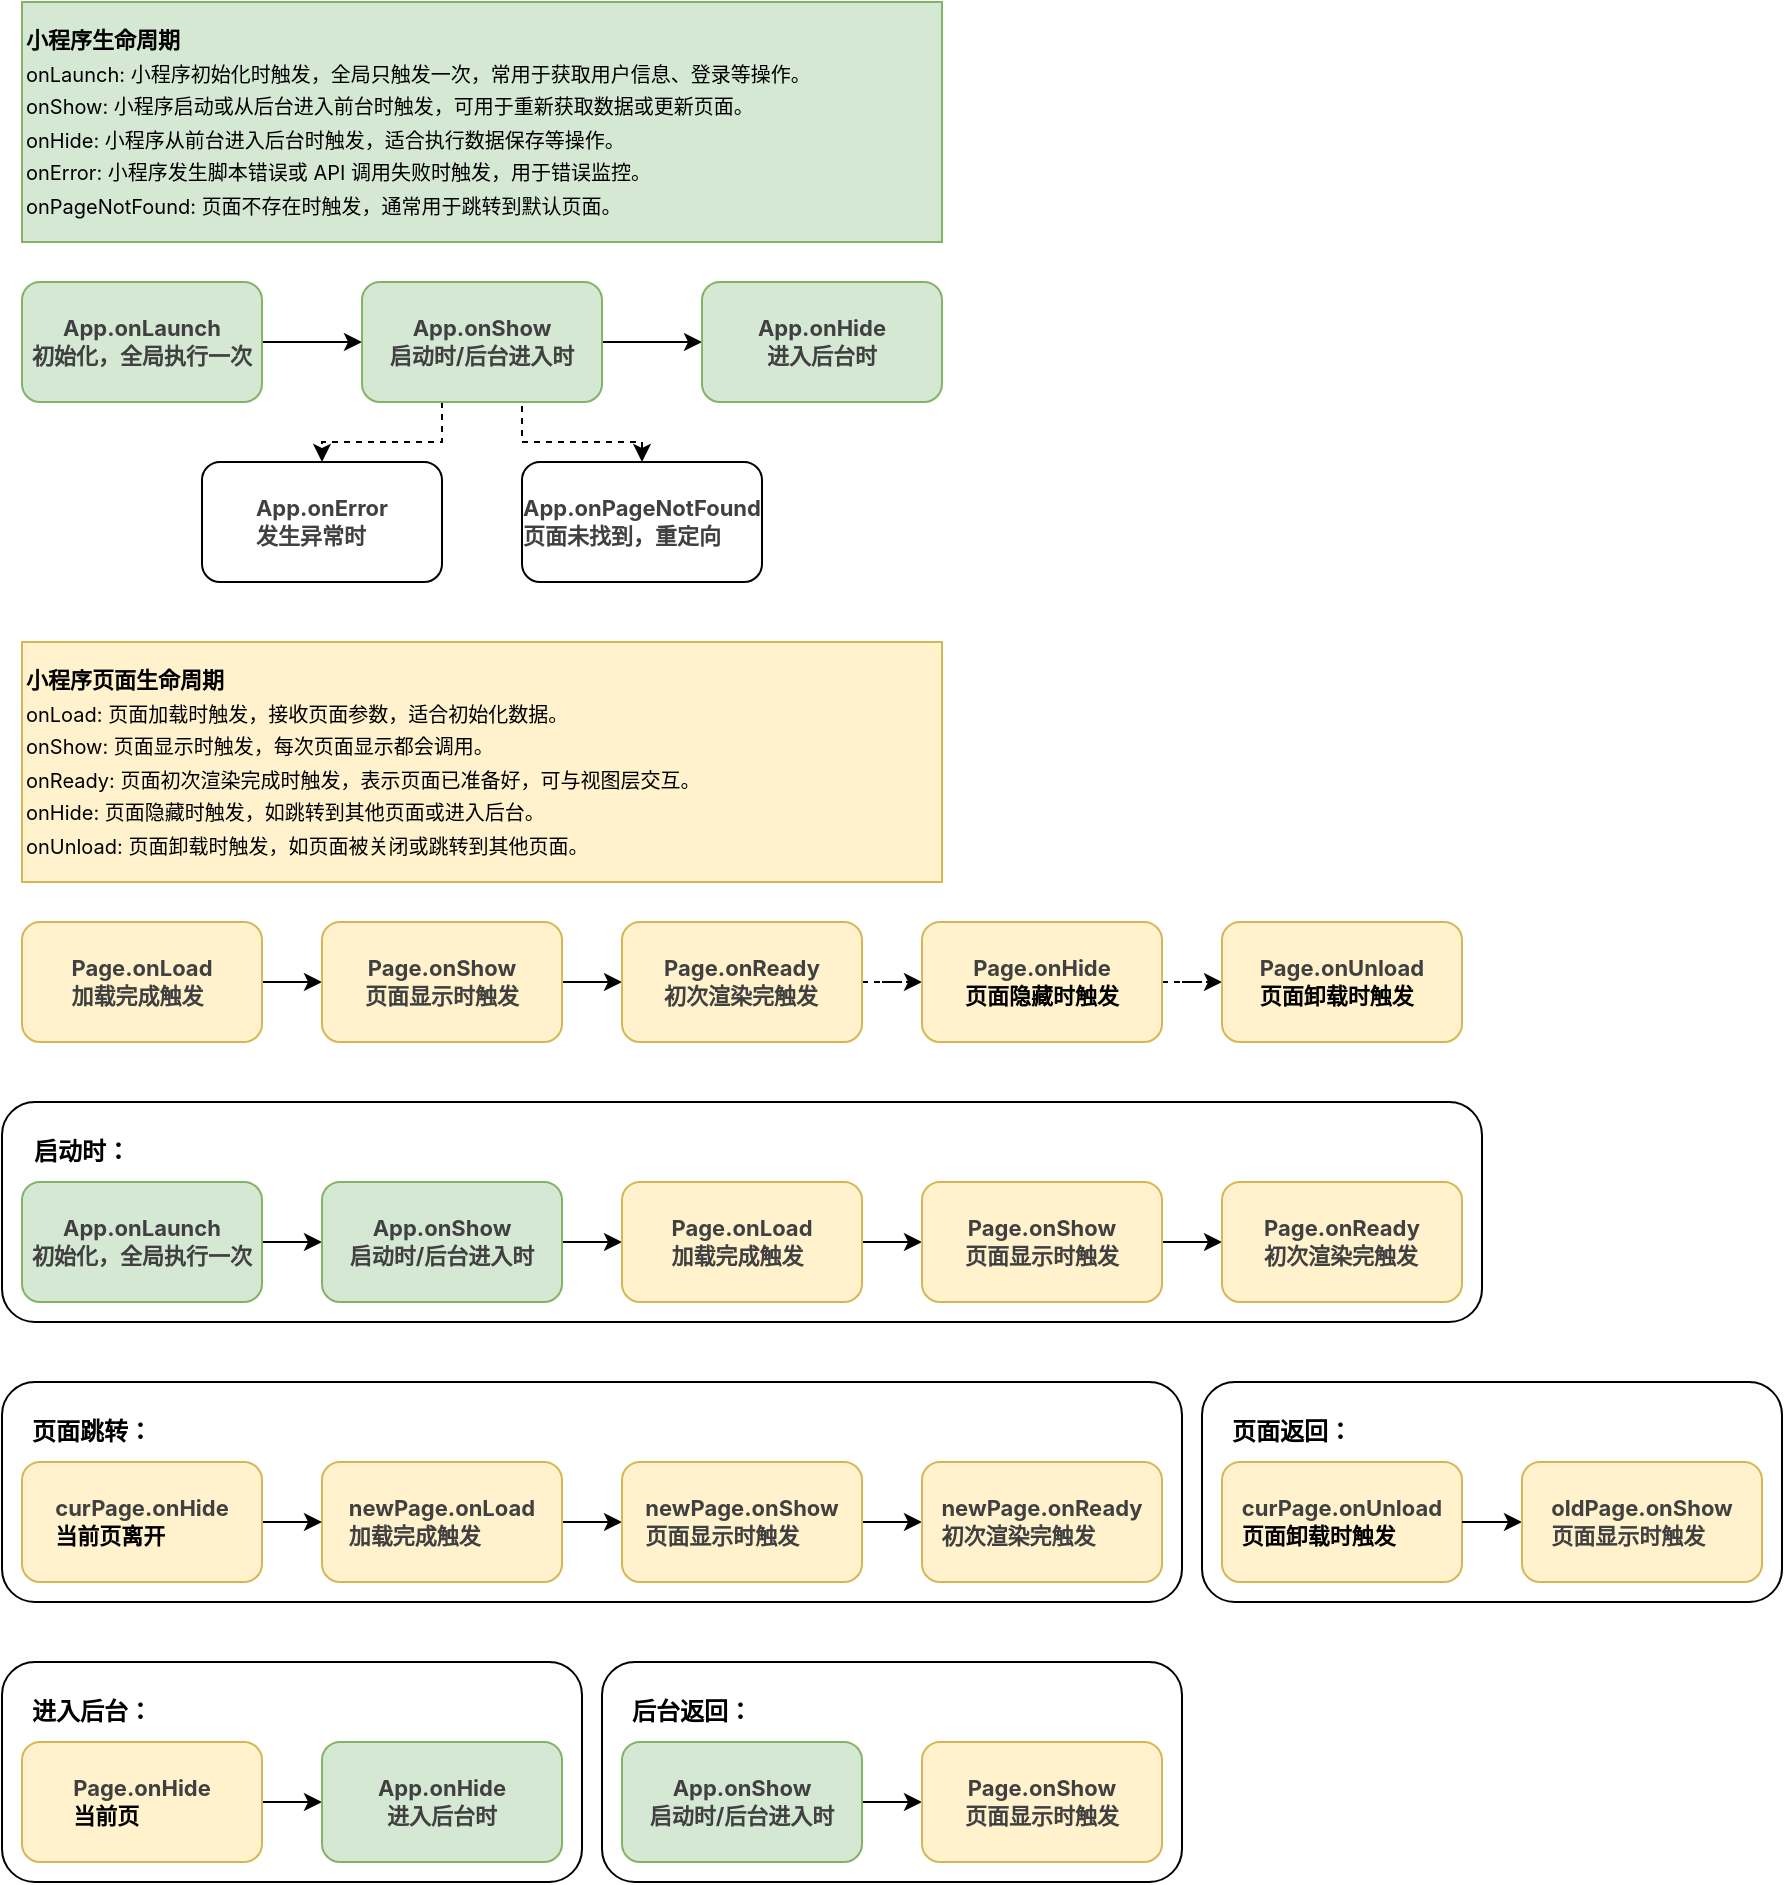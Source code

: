 <mxfile version="26.0.6">
  <diagram name="第 1 页" id="NmsbRxcRpaXrUM939nCn">
    <mxGraphModel dx="1195" dy="650" grid="1" gridSize="10" guides="1" tooltips="1" connect="1" arrows="1" fold="1" page="1" pageScale="1" pageWidth="827" pageHeight="1169" math="0" shadow="0">
      <root>
        <mxCell id="0" />
        <mxCell id="1" parent="0" />
        <mxCell id="_t62vweFFc6r9jnO2GWr-74" value="" style="rounded=1;whiteSpace=wrap;html=1;" vertex="1" parent="1">
          <mxGeometry x="680" y="700" width="290" height="110" as="geometry" />
        </mxCell>
        <mxCell id="_t62vweFFc6r9jnO2GWr-50" value="" style="group" vertex="1" connectable="0" parent="1">
          <mxGeometry x="80" y="560" width="740" height="110" as="geometry" />
        </mxCell>
        <mxCell id="_t62vweFFc6r9jnO2GWr-38" value="" style="rounded=1;whiteSpace=wrap;html=1;" vertex="1" parent="_t62vweFFc6r9jnO2GWr-50">
          <mxGeometry width="740" height="110" as="geometry" />
        </mxCell>
        <mxCell id="_t62vweFFc6r9jnO2GWr-31" value="" style="edgeStyle=orthogonalEdgeStyle;rounded=0;orthogonalLoop=1;jettySize=auto;html=1;" edge="1" parent="_t62vweFFc6r9jnO2GWr-50" source="_t62vweFFc6r9jnO2GWr-29" target="_t62vweFFc6r9jnO2GWr-30">
          <mxGeometry relative="1" as="geometry" />
        </mxCell>
        <mxCell id="_t62vweFFc6r9jnO2GWr-29" value="&lt;strong style=&quot;color: rgb(64, 64, 64); font-family: Inter, system-ui, -apple-system, BlinkMacSystemFont, &amp;quot;Segoe UI&amp;quot;, Roboto, &amp;quot;Noto Sans&amp;quot;, Ubuntu, Cantarell, &amp;quot;Helvetica Neue&amp;quot;, Oxygen, &amp;quot;Open Sans&amp;quot;, sans-serif; text-align: left;&quot;&gt;App.onLaunch&lt;/strong&gt;&lt;div&gt;&lt;strong style=&quot;color: rgb(64, 64, 64); font-family: Inter, system-ui, -apple-system, BlinkMacSystemFont, &amp;quot;Segoe UI&amp;quot;, Roboto, &amp;quot;Noto Sans&amp;quot;, Ubuntu, Cantarell, &amp;quot;Helvetica Neue&amp;quot;, Oxygen, &amp;quot;Open Sans&amp;quot;, sans-serif; text-align: left;&quot;&gt;初始化，全局执行一次&lt;/strong&gt;&lt;/div&gt;" style="rounded=1;whiteSpace=wrap;html=1;fontSize=11;fillColor=#d5e8d4;strokeColor=#82b366;" vertex="1" parent="_t62vweFFc6r9jnO2GWr-50">
          <mxGeometry x="10" y="40" width="120" height="60" as="geometry" />
        </mxCell>
        <mxCell id="_t62vweFFc6r9jnO2GWr-37" value="" style="edgeStyle=orthogonalEdgeStyle;rounded=0;orthogonalLoop=1;jettySize=auto;html=1;" edge="1" parent="_t62vweFFc6r9jnO2GWr-50" source="_t62vweFFc6r9jnO2GWr-30" target="_t62vweFFc6r9jnO2GWr-33">
          <mxGeometry relative="1" as="geometry" />
        </mxCell>
        <mxCell id="_t62vweFFc6r9jnO2GWr-30" value="&lt;strong style=&quot;color: rgb(64, 64, 64); font-family: Inter, system-ui, -apple-system, BlinkMacSystemFont, &amp;quot;Segoe UI&amp;quot;, Roboto, &amp;quot;Noto Sans&amp;quot;, Ubuntu, Cantarell, &amp;quot;Helvetica Neue&amp;quot;, Oxygen, &amp;quot;Open Sans&amp;quot;, sans-serif; text-align: left;&quot;&gt;&lt;strong style=&quot;color: rgb(64, 64, 64);&quot;&gt;App.&lt;/strong&gt;onShow&lt;/strong&gt;&lt;div&gt;&lt;strong style=&quot;color: rgb(64, 64, 64); font-family: Inter, system-ui, -apple-system, BlinkMacSystemFont, &amp;quot;Segoe UI&amp;quot;, Roboto, &amp;quot;Noto Sans&amp;quot;, Ubuntu, Cantarell, &amp;quot;Helvetica Neue&amp;quot;, Oxygen, &amp;quot;Open Sans&amp;quot;, sans-serif; text-align: left;&quot;&gt;启动时/后台进入时&lt;/strong&gt;&lt;/div&gt;" style="rounded=1;whiteSpace=wrap;html=1;fontSize=11;fillColor=#d5e8d4;strokeColor=#82b366;" vertex="1" parent="_t62vweFFc6r9jnO2GWr-50">
          <mxGeometry x="160" y="40" width="120" height="60" as="geometry" />
        </mxCell>
        <mxCell id="_t62vweFFc6r9jnO2GWr-32" value="" style="edgeStyle=orthogonalEdgeStyle;rounded=0;orthogonalLoop=1;jettySize=auto;html=1;" edge="1" parent="_t62vweFFc6r9jnO2GWr-50" source="_t62vweFFc6r9jnO2GWr-33" target="_t62vweFFc6r9jnO2GWr-35">
          <mxGeometry relative="1" as="geometry" />
        </mxCell>
        <mxCell id="_t62vweFFc6r9jnO2GWr-33" value="&lt;strong style=&quot;color: rgb(64, 64, 64); font-family: Inter, system-ui, -apple-system, BlinkMacSystemFont, &amp;quot;Segoe UI&amp;quot;, Roboto, &amp;quot;Noto Sans&amp;quot;, Ubuntu, Cantarell, &amp;quot;Helvetica Neue&amp;quot;, Oxygen, &amp;quot;Open Sans&amp;quot;, sans-serif; text-align: left;&quot;&gt;Page.onLoad&lt;/strong&gt;&lt;div style=&quot;text-align: left;&quot;&gt;&lt;font face=&quot;Inter, system-ui, -apple-system, BlinkMacSystemFont, Segoe UI, Roboto, Noto Sans, Ubuntu, Cantarell, Helvetica Neue, Oxygen, Open Sans, sans-serif&quot; color=&quot;#404040&quot;&gt;&lt;b&gt;加载完成触发&lt;/b&gt;&lt;/font&gt;&lt;/div&gt;" style="rounded=1;whiteSpace=wrap;html=1;fontSize=11;fillColor=#fff2cc;strokeColor=#d6b656;" vertex="1" parent="_t62vweFFc6r9jnO2GWr-50">
          <mxGeometry x="310" y="40" width="120" height="60" as="geometry" />
        </mxCell>
        <mxCell id="_t62vweFFc6r9jnO2GWr-34" value="" style="edgeStyle=orthogonalEdgeStyle;rounded=0;orthogonalLoop=1;jettySize=auto;html=1;" edge="1" parent="_t62vweFFc6r9jnO2GWr-50" source="_t62vweFFc6r9jnO2GWr-35" target="_t62vweFFc6r9jnO2GWr-36">
          <mxGeometry relative="1" as="geometry" />
        </mxCell>
        <mxCell id="_t62vweFFc6r9jnO2GWr-35" value="&lt;strong style=&quot;color: rgb(64, 64, 64); font-family: Inter, system-ui, -apple-system, BlinkMacSystemFont, &amp;quot;Segoe UI&amp;quot;, Roboto, &amp;quot;Noto Sans&amp;quot;, Ubuntu, Cantarell, &amp;quot;Helvetica Neue&amp;quot;, Oxygen, &amp;quot;Open Sans&amp;quot;, sans-serif; text-align: left;&quot;&gt;&lt;strong style=&quot;color: rgb(64, 64, 64);&quot;&gt;Page.&lt;/strong&gt;onShow&lt;/strong&gt;&lt;div style=&quot;text-align: left;&quot;&gt;&lt;font face=&quot;Inter, system-ui, -apple-system, BlinkMacSystemFont, Segoe UI, Roboto, Noto Sans, Ubuntu, Cantarell, Helvetica Neue, Oxygen, Open Sans, sans-serif&quot; color=&quot;#404040&quot;&gt;&lt;b&gt;页面显示时触发&lt;/b&gt;&lt;/font&gt;&lt;/div&gt;" style="whiteSpace=wrap;html=1;fontSize=11;rounded=1;fillColor=#fff2cc;strokeColor=#d6b656;" vertex="1" parent="_t62vweFFc6r9jnO2GWr-50">
          <mxGeometry x="460" y="40" width="120" height="60" as="geometry" />
        </mxCell>
        <mxCell id="_t62vweFFc6r9jnO2GWr-36" value="&lt;strong style=&quot;forced-color-adjust: none; font-size: 11px; font-style: normal; font-variant-ligatures: normal; font-variant-caps: normal; letter-spacing: normal; orphans: 2; text-indent: 0px; text-transform: none; widows: 2; word-spacing: 0px; -webkit-text-stroke-width: 0px; white-space: normal; text-decoration-thickness: initial; text-decoration-style: initial; text-decoration-color: initial; color: light-dark(rgb(64, 64, 64), rgb(182, 182, 182)); font-family: Inter, system-ui, -apple-system, BlinkMacSystemFont, &amp;quot;Segoe UI&amp;quot;, Roboto, &amp;quot;Noto Sans&amp;quot;, Ubuntu, Cantarell, &amp;quot;Helvetica Neue&amp;quot;, Oxygen, &amp;quot;Open Sans&amp;quot;, sans-serif; text-align: left;&quot;&gt;&lt;strong style=&quot;forced-color-adjust: none; color: rgb(64, 64, 64);&quot;&gt;Page.&lt;/strong&gt;onReady&lt;/strong&gt;&lt;div style=&quot;forced-color-adjust: none; font-size: 11px; font-style: normal; font-variant-ligatures: normal; font-variant-caps: normal; letter-spacing: normal; orphans: 2; text-indent: 0px; text-transform: none; widows: 2; word-spacing: 0px; -webkit-text-stroke-width: 0px; white-space: normal; text-decoration-thickness: initial; text-decoration-style: initial; text-decoration-color: initial; text-align: left; color: rgb(0, 0, 0);&quot;&gt;&lt;font face=&quot;Inter, system-ui, -apple-system, BlinkMacSystemFont, Segoe UI, Roboto, Noto Sans, Ubuntu, Cantarell, Helvetica Neue, Oxygen, Open Sans, sans-serif&quot; color=&quot;#404040&quot;&gt;&lt;b&gt;初次渲染完触发&lt;/b&gt;&lt;/font&gt;&lt;/div&gt;" style="whiteSpace=wrap;html=1;fontSize=11;rounded=1;fillColor=#fff2cc;strokeColor=#d6b656;labelBackgroundColor=#FFF2CC;" vertex="1" parent="_t62vweFFc6r9jnO2GWr-50">
          <mxGeometry x="610" y="40" width="120" height="60" as="geometry" />
        </mxCell>
        <mxCell id="_t62vweFFc6r9jnO2GWr-39" value="启动时：" style="text;html=1;align=center;verticalAlign=middle;whiteSpace=wrap;rounded=0;fontStyle=1" vertex="1" parent="_t62vweFFc6r9jnO2GWr-50">
          <mxGeometry x="10" y="10" width="60" height="30" as="geometry" />
        </mxCell>
        <mxCell id="_t62vweFFc6r9jnO2GWr-51" value="" style="group" vertex="1" connectable="0" parent="1">
          <mxGeometry x="80" y="700" width="590" height="110" as="geometry" />
        </mxCell>
        <mxCell id="_t62vweFFc6r9jnO2GWr-48" value="" style="rounded=1;whiteSpace=wrap;html=1;" vertex="1" parent="_t62vweFFc6r9jnO2GWr-51">
          <mxGeometry width="590" height="110" as="geometry" />
        </mxCell>
        <mxCell id="_t62vweFFc6r9jnO2GWr-40" value="" style="edgeStyle=orthogonalEdgeStyle;rounded=0;orthogonalLoop=1;jettySize=auto;html=1;" edge="1" parent="_t62vweFFc6r9jnO2GWr-51" source="_t62vweFFc6r9jnO2GWr-41" target="_t62vweFFc6r9jnO2GWr-43">
          <mxGeometry relative="1" as="geometry" />
        </mxCell>
        <mxCell id="_t62vweFFc6r9jnO2GWr-41" value="&lt;strong style=&quot;color: rgb(64, 64, 64); font-family: Inter, system-ui, -apple-system, BlinkMacSystemFont, &amp;quot;Segoe UI&amp;quot;, Roboto, &amp;quot;Noto Sans&amp;quot;, Ubuntu, Cantarell, &amp;quot;Helvetica Neue&amp;quot;, Oxygen, &amp;quot;Open Sans&amp;quot;, sans-serif; text-align: left;&quot;&gt;newPage.onLoad&lt;/strong&gt;&lt;div style=&quot;text-align: left;&quot;&gt;&lt;font face=&quot;Inter, system-ui, -apple-system, BlinkMacSystemFont, Segoe UI, Roboto, Noto Sans, Ubuntu, Cantarell, Helvetica Neue, Oxygen, Open Sans, sans-serif&quot; color=&quot;#404040&quot;&gt;&lt;b&gt;加载完成触发&lt;/b&gt;&lt;/font&gt;&lt;/div&gt;" style="rounded=1;whiteSpace=wrap;html=1;fontSize=11;fillColor=#fff2cc;strokeColor=#d6b656;" vertex="1" parent="_t62vweFFc6r9jnO2GWr-51">
          <mxGeometry x="160" y="40" width="120" height="60" as="geometry" />
        </mxCell>
        <mxCell id="_t62vweFFc6r9jnO2GWr-42" value="" style="edgeStyle=orthogonalEdgeStyle;rounded=0;orthogonalLoop=1;jettySize=auto;html=1;" edge="1" parent="_t62vweFFc6r9jnO2GWr-51" source="_t62vweFFc6r9jnO2GWr-43" target="_t62vweFFc6r9jnO2GWr-45">
          <mxGeometry relative="1" as="geometry" />
        </mxCell>
        <mxCell id="_t62vweFFc6r9jnO2GWr-43" value="&lt;strong style=&quot;color: rgb(64, 64, 64); font-family: Inter, system-ui, -apple-system, BlinkMacSystemFont, &amp;quot;Segoe UI&amp;quot;, Roboto, &amp;quot;Noto Sans&amp;quot;, Ubuntu, Cantarell, &amp;quot;Helvetica Neue&amp;quot;, Oxygen, &amp;quot;Open Sans&amp;quot;, sans-serif; text-align: left;&quot;&gt;&lt;strong style=&quot;color: rgb(64, 64, 64);&quot;&gt;&lt;strong style=&quot;color: rgb(64, 64, 64);&quot;&gt;new&lt;/strong&gt;Page.&lt;/strong&gt;onShow&lt;/strong&gt;&lt;div style=&quot;text-align: left;&quot;&gt;&lt;font face=&quot;Inter, system-ui, -apple-system, BlinkMacSystemFont, Segoe UI, Roboto, Noto Sans, Ubuntu, Cantarell, Helvetica Neue, Oxygen, Open Sans, sans-serif&quot; color=&quot;#404040&quot;&gt;&lt;b&gt;页面显示时触发&lt;/b&gt;&lt;/font&gt;&lt;/div&gt;" style="whiteSpace=wrap;html=1;fontSize=11;rounded=1;fillColor=#fff2cc;strokeColor=#d6b656;" vertex="1" parent="_t62vweFFc6r9jnO2GWr-51">
          <mxGeometry x="310" y="40" width="120" height="60" as="geometry" />
        </mxCell>
        <mxCell id="_t62vweFFc6r9jnO2GWr-45" value="&lt;strong style=&quot;forced-color-adjust: none; font-size: 11px; font-style: normal; font-variant-ligatures: normal; font-variant-caps: normal; letter-spacing: normal; orphans: 2; text-indent: 0px; text-transform: none; widows: 2; word-spacing: 0px; -webkit-text-stroke-width: 0px; white-space: normal; text-decoration-thickness: initial; text-decoration-style: initial; text-decoration-color: initial; color: light-dark(rgb(64, 64, 64), rgb(182, 182, 182)); font-family: Inter, system-ui, -apple-system, BlinkMacSystemFont, &amp;quot;Segoe UI&amp;quot;, Roboto, &amp;quot;Noto Sans&amp;quot;, Ubuntu, Cantarell, &amp;quot;Helvetica Neue&amp;quot;, Oxygen, &amp;quot;Open Sans&amp;quot;, sans-serif; text-align: left;&quot;&gt;&lt;strong style=&quot;forced-color-adjust: none; color: rgb(64, 64, 64);&quot;&gt;&lt;strong style=&quot;color: rgb(64, 64, 64);&quot;&gt;new&lt;/strong&gt;Page.&lt;/strong&gt;onReady&lt;/strong&gt;&lt;div style=&quot;forced-color-adjust: none; font-size: 11px; font-style: normal; font-variant-ligatures: normal; font-variant-caps: normal; letter-spacing: normal; orphans: 2; text-indent: 0px; text-transform: none; widows: 2; word-spacing: 0px; -webkit-text-stroke-width: 0px; white-space: normal; text-decoration-thickness: initial; text-decoration-style: initial; text-decoration-color: initial; text-align: left; color: rgb(0, 0, 0);&quot;&gt;&lt;font face=&quot;Inter, system-ui, -apple-system, BlinkMacSystemFont, Segoe UI, Roboto, Noto Sans, Ubuntu, Cantarell, Helvetica Neue, Oxygen, Open Sans, sans-serif&quot; color=&quot;#404040&quot;&gt;&lt;b style=&quot;&quot;&gt;初次渲染完触发&lt;/b&gt;&lt;/font&gt;&lt;/div&gt;" style="whiteSpace=wrap;html=1;fontSize=11;rounded=1;fillColor=#fff2cc;strokeColor=#d6b656;labelBackgroundColor=#FFF2CC;" vertex="1" parent="_t62vweFFc6r9jnO2GWr-51">
          <mxGeometry x="460" y="40" width="120" height="60" as="geometry" />
        </mxCell>
        <mxCell id="_t62vweFFc6r9jnO2GWr-47" value="" style="edgeStyle=orthogonalEdgeStyle;rounded=0;orthogonalLoop=1;jettySize=auto;html=1;" edge="1" parent="_t62vweFFc6r9jnO2GWr-51" source="_t62vweFFc6r9jnO2GWr-46" target="_t62vweFFc6r9jnO2GWr-41">
          <mxGeometry relative="1" as="geometry" />
        </mxCell>
        <mxCell id="_t62vweFFc6r9jnO2GWr-46" value="&lt;strong style=&quot;color: light-dark(rgb(64, 64, 64), rgb(182, 182, 182)); font-family: Inter, system-ui, -apple-system, BlinkMacSystemFont, &amp;quot;Segoe UI&amp;quot;, Roboto, &amp;quot;Noto Sans&amp;quot;, Ubuntu, Cantarell, &amp;quot;Helvetica Neue&amp;quot;, Oxygen, &amp;quot;Open Sans&amp;quot;, sans-serif; text-align: left;&quot;&gt;&lt;strong style=&quot;color: rgb(64, 64, 64);&quot;&gt;curPage.&lt;/strong&gt;onHide&lt;/strong&gt;&lt;div style=&quot;color: rgb(0, 0, 0); text-align: left;&quot;&gt;&lt;font face=&quot;Inter, system-ui, -apple-system, BlinkMacSystemFont, Segoe UI, Roboto, Noto Sans, Ubuntu, Cantarell, Helvetica Neue, Oxygen, Open Sans, sans-serif&quot;&gt;&lt;b&gt;当前页离开&lt;/b&gt;&lt;/font&gt;&lt;/div&gt;" style="whiteSpace=wrap;html=1;fontSize=11;rounded=1;fillColor=#fff2cc;strokeColor=#d6b656;labelBackgroundColor=#FFF2CC;" vertex="1" parent="_t62vweFFc6r9jnO2GWr-51">
          <mxGeometry x="10" y="40" width="120" height="60" as="geometry" />
        </mxCell>
        <mxCell id="_t62vweFFc6r9jnO2GWr-49" value="页面跳转：" style="text;html=1;align=center;verticalAlign=middle;whiteSpace=wrap;rounded=0;fontStyle=1" vertex="1" parent="_t62vweFFc6r9jnO2GWr-51">
          <mxGeometry x="10" y="10" width="70" height="30" as="geometry" />
        </mxCell>
        <mxCell id="_t62vweFFc6r9jnO2GWr-69" value="" style="group" vertex="1" connectable="0" parent="1">
          <mxGeometry x="80" y="840" width="290" height="110" as="geometry" />
        </mxCell>
        <mxCell id="_t62vweFFc6r9jnO2GWr-53" value="" style="rounded=1;whiteSpace=wrap;html=1;" vertex="1" parent="_t62vweFFc6r9jnO2GWr-69">
          <mxGeometry width="290" height="110" as="geometry" />
        </mxCell>
        <mxCell id="_t62vweFFc6r9jnO2GWr-59" value="" style="edgeStyle=orthogonalEdgeStyle;rounded=0;orthogonalLoop=1;jettySize=auto;html=1;" edge="1" parent="_t62vweFFc6r9jnO2GWr-69" source="_t62vweFFc6r9jnO2GWr-60">
          <mxGeometry relative="1" as="geometry">
            <mxPoint x="160" y="70" as="targetPoint" />
          </mxGeometry>
        </mxCell>
        <mxCell id="_t62vweFFc6r9jnO2GWr-60" value="&lt;strong style=&quot;color: light-dark(rgb(64, 64, 64), rgb(182, 182, 182)); font-family: Inter, system-ui, -apple-system, BlinkMacSystemFont, &amp;quot;Segoe UI&amp;quot;, Roboto, &amp;quot;Noto Sans&amp;quot;, Ubuntu, Cantarell, &amp;quot;Helvetica Neue&amp;quot;, Oxygen, &amp;quot;Open Sans&amp;quot;, sans-serif; text-align: left;&quot;&gt;&lt;strong style=&quot;color: rgb(64, 64, 64);&quot;&gt;Page.&lt;/strong&gt;onHide&lt;/strong&gt;&lt;div style=&quot;color: rgb(0, 0, 0); text-align: left;&quot;&gt;&lt;font face=&quot;Inter, system-ui, -apple-system, BlinkMacSystemFont, Segoe UI, Roboto, Noto Sans, Ubuntu, Cantarell, Helvetica Neue, Oxygen, Open Sans, sans-serif&quot;&gt;&lt;b&gt;当前页&lt;/b&gt;&lt;/font&gt;&lt;/div&gt;" style="whiteSpace=wrap;html=1;fontSize=11;rounded=1;fillColor=#fff2cc;strokeColor=#d6b656;labelBackgroundColor=#FFF2CC;" vertex="1" parent="_t62vweFFc6r9jnO2GWr-69">
          <mxGeometry x="10" y="40" width="120" height="60" as="geometry" />
        </mxCell>
        <mxCell id="_t62vweFFc6r9jnO2GWr-61" value="进入后台：" style="text;html=1;align=center;verticalAlign=middle;whiteSpace=wrap;rounded=0;fontStyle=1" vertex="1" parent="_t62vweFFc6r9jnO2GWr-69">
          <mxGeometry x="10" y="10" width="70" height="30" as="geometry" />
        </mxCell>
        <mxCell id="_t62vweFFc6r9jnO2GWr-63" value="&lt;strong style=&quot;color: rgb(64, 64, 64); font-family: Inter, system-ui, -apple-system, BlinkMacSystemFont, &amp;quot;Segoe UI&amp;quot;, Roboto, &amp;quot;Noto Sans&amp;quot;, Ubuntu, Cantarell, &amp;quot;Helvetica Neue&amp;quot;, Oxygen, &amp;quot;Open Sans&amp;quot;, sans-serif; text-align: left;&quot;&gt;&lt;strong style=&quot;color: rgb(64, 64, 64);&quot;&gt;App.&lt;/strong&gt;onHide&lt;/strong&gt;&lt;div&gt;&lt;strong style=&quot;color: rgb(64, 64, 64); font-family: Inter, system-ui, -apple-system, BlinkMacSystemFont, &amp;quot;Segoe UI&amp;quot;, Roboto, &amp;quot;Noto Sans&amp;quot;, Ubuntu, Cantarell, &amp;quot;Helvetica Neue&amp;quot;, Oxygen, &amp;quot;Open Sans&amp;quot;, sans-serif; text-align: left;&quot;&gt;进入&lt;/strong&gt;&lt;strong style=&quot;background-color: transparent; color: rgb(64, 64, 64); font-family: Inter, system-ui, -apple-system, BlinkMacSystemFont, &amp;quot;Segoe UI&amp;quot;, Roboto, &amp;quot;Noto Sans&amp;quot;, Ubuntu, Cantarell, &amp;quot;Helvetica Neue&amp;quot;, Oxygen, &amp;quot;Open Sans&amp;quot;, sans-serif; text-align: left;&quot;&gt;后台&lt;/strong&gt;&lt;strong style=&quot;background-color: transparent; color: rgb(64, 64, 64); font-family: Inter, system-ui, -apple-system, BlinkMacSystemFont, &amp;quot;Segoe UI&amp;quot;, Roboto, &amp;quot;Noto Sans&amp;quot;, Ubuntu, Cantarell, &amp;quot;Helvetica Neue&amp;quot;, Oxygen, &amp;quot;Open Sans&amp;quot;, sans-serif; text-align: left;&quot;&gt;时&lt;/strong&gt;&lt;/div&gt;" style="whiteSpace=wrap;html=1;fontSize=11;rounded=1;fillColor=#d5e8d4;strokeColor=#82b366;" vertex="1" parent="_t62vweFFc6r9jnO2GWr-69">
          <mxGeometry x="160" y="40" width="120" height="60" as="geometry" />
        </mxCell>
        <mxCell id="_t62vweFFc6r9jnO2GWr-72" value="" style="group" vertex="1" connectable="0" parent="1">
          <mxGeometry x="380" y="840" width="290" height="110" as="geometry" />
        </mxCell>
        <mxCell id="_t62vweFFc6r9jnO2GWr-64" value="" style="rounded=1;whiteSpace=wrap;html=1;" vertex="1" parent="_t62vweFFc6r9jnO2GWr-72">
          <mxGeometry width="290" height="110" as="geometry" />
        </mxCell>
        <mxCell id="_t62vweFFc6r9jnO2GWr-65" value="" style="edgeStyle=orthogonalEdgeStyle;rounded=0;orthogonalLoop=1;jettySize=auto;html=1;" edge="1" parent="_t62vweFFc6r9jnO2GWr-72">
          <mxGeometry relative="1" as="geometry">
            <mxPoint x="160" y="70" as="targetPoint" />
            <mxPoint x="130.0" y="70" as="sourcePoint" />
          </mxGeometry>
        </mxCell>
        <mxCell id="_t62vweFFc6r9jnO2GWr-67" value="后台返回：" style="text;html=1;align=center;verticalAlign=middle;whiteSpace=wrap;rounded=0;fontStyle=1" vertex="1" parent="_t62vweFFc6r9jnO2GWr-72">
          <mxGeometry x="10" y="10" width="70" height="30" as="geometry" />
        </mxCell>
        <mxCell id="_t62vweFFc6r9jnO2GWr-70" value="&lt;strong style=&quot;color: rgb(64, 64, 64); font-family: Inter, system-ui, -apple-system, BlinkMacSystemFont, &amp;quot;Segoe UI&amp;quot;, Roboto, &amp;quot;Noto Sans&amp;quot;, Ubuntu, Cantarell, &amp;quot;Helvetica Neue&amp;quot;, Oxygen, &amp;quot;Open Sans&amp;quot;, sans-serif; text-align: left;&quot;&gt;&lt;strong style=&quot;color: rgb(64, 64, 64);&quot;&gt;App.&lt;/strong&gt;onShow&lt;/strong&gt;&lt;div&gt;&lt;strong style=&quot;color: rgb(64, 64, 64); font-family: Inter, system-ui, -apple-system, BlinkMacSystemFont, &amp;quot;Segoe UI&amp;quot;, Roboto, &amp;quot;Noto Sans&amp;quot;, Ubuntu, Cantarell, &amp;quot;Helvetica Neue&amp;quot;, Oxygen, &amp;quot;Open Sans&amp;quot;, sans-serif; text-align: left;&quot;&gt;启动时/后台进入时&lt;/strong&gt;&lt;/div&gt;" style="rounded=1;whiteSpace=wrap;html=1;fontSize=11;fillColor=#d5e8d4;strokeColor=#82b366;" vertex="1" parent="_t62vweFFc6r9jnO2GWr-72">
          <mxGeometry x="10" y="40" width="120" height="60" as="geometry" />
        </mxCell>
        <mxCell id="_t62vweFFc6r9jnO2GWr-71" value="&lt;strong style=&quot;color: rgb(64, 64, 64); font-family: Inter, system-ui, -apple-system, BlinkMacSystemFont, &amp;quot;Segoe UI&amp;quot;, Roboto, &amp;quot;Noto Sans&amp;quot;, Ubuntu, Cantarell, &amp;quot;Helvetica Neue&amp;quot;, Oxygen, &amp;quot;Open Sans&amp;quot;, sans-serif; text-align: left;&quot;&gt;&lt;strong style=&quot;color: rgb(64, 64, 64);&quot;&gt;Page.&lt;/strong&gt;onShow&lt;/strong&gt;&lt;div style=&quot;text-align: left;&quot;&gt;&lt;font face=&quot;Inter, system-ui, -apple-system, BlinkMacSystemFont, Segoe UI, Roboto, Noto Sans, Ubuntu, Cantarell, Helvetica Neue, Oxygen, Open Sans, sans-serif&quot; color=&quot;#404040&quot;&gt;&lt;b&gt;页面显示时触发&lt;/b&gt;&lt;/font&gt;&lt;/div&gt;" style="whiteSpace=wrap;html=1;fontSize=11;rounded=1;fillColor=#fff2cc;strokeColor=#d6b656;" vertex="1" parent="_t62vweFFc6r9jnO2GWr-72">
          <mxGeometry x="160" y="40" width="120" height="60" as="geometry" />
        </mxCell>
        <mxCell id="_t62vweFFc6r9jnO2GWr-80" value="" style="group" vertex="1" connectable="0" parent="1">
          <mxGeometry x="690" y="710" width="270" height="90" as="geometry" />
        </mxCell>
        <mxCell id="_t62vweFFc6r9jnO2GWr-79" value="&lt;strong style=&quot;color: light-dark(rgb(64, 64, 64), rgb(182, 182, 182)); font-family: Inter, system-ui, -apple-system, BlinkMacSystemFont, &amp;quot;Segoe UI&amp;quot;, Roboto, &amp;quot;Noto Sans&amp;quot;, Ubuntu, Cantarell, &amp;quot;Helvetica Neue&amp;quot;, Oxygen, &amp;quot;Open Sans&amp;quot;, sans-serif; text-align: left;&quot;&gt;&lt;strong style=&quot;color: rgb(64, 64, 64);&quot;&gt;curPage.&lt;/strong&gt;onUnload&lt;/strong&gt;&lt;div style=&quot;color: rgb(0, 0, 0); text-align: left;&quot;&gt;&lt;font face=&quot;Inter, system-ui, -apple-system, BlinkMacSystemFont, Segoe UI, Roboto, Noto Sans, Ubuntu, Cantarell, Helvetica Neue, Oxygen, Open Sans, sans-serif&quot;&gt;&lt;b&gt;页面卸载时触发&lt;/b&gt;&lt;/font&gt;&lt;/div&gt;" style="whiteSpace=wrap;html=1;fontSize=11;rounded=1;fillColor=#fff2cc;strokeColor=#d6b656;labelBackgroundColor=#FFF2CC;" vertex="1" parent="_t62vweFFc6r9jnO2GWr-80">
          <mxGeometry y="30" width="120" height="60" as="geometry" />
        </mxCell>
        <mxCell id="_t62vweFFc6r9jnO2GWr-75" value="" style="edgeStyle=orthogonalEdgeStyle;rounded=0;orthogonalLoop=1;jettySize=auto;html=1;" edge="1" parent="_t62vweFFc6r9jnO2GWr-80">
          <mxGeometry relative="1" as="geometry">
            <mxPoint x="150" y="60" as="targetPoint" />
            <mxPoint x="120.0" y="60" as="sourcePoint" />
          </mxGeometry>
        </mxCell>
        <mxCell id="_t62vweFFc6r9jnO2GWr-76" value="页面返回：" style="text;html=1;align=center;verticalAlign=middle;whiteSpace=wrap;rounded=0;fontStyle=1" vertex="1" parent="_t62vweFFc6r9jnO2GWr-80">
          <mxGeometry width="70" height="30" as="geometry" />
        </mxCell>
        <mxCell id="_t62vweFFc6r9jnO2GWr-78" value="&lt;strong style=&quot;color: rgb(64, 64, 64); font-family: Inter, system-ui, -apple-system, BlinkMacSystemFont, &amp;quot;Segoe UI&amp;quot;, Roboto, &amp;quot;Noto Sans&amp;quot;, Ubuntu, Cantarell, &amp;quot;Helvetica Neue&amp;quot;, Oxygen, &amp;quot;Open Sans&amp;quot;, sans-serif; text-align: left;&quot;&gt;&lt;strong style=&quot;color: rgb(64, 64, 64);&quot;&gt;oldPage.&lt;/strong&gt;onShow&lt;/strong&gt;&lt;div style=&quot;text-align: left;&quot;&gt;&lt;font face=&quot;Inter, system-ui, -apple-system, BlinkMacSystemFont, Segoe UI, Roboto, Noto Sans, Ubuntu, Cantarell, Helvetica Neue, Oxygen, Open Sans, sans-serif&quot; color=&quot;#404040&quot;&gt;&lt;b&gt;页面显示时触发&lt;/b&gt;&lt;/font&gt;&lt;/div&gt;" style="whiteSpace=wrap;html=1;fontSize=11;rounded=1;fillColor=#fff2cc;strokeColor=#d6b656;" vertex="1" parent="_t62vweFFc6r9jnO2GWr-80">
          <mxGeometry x="150" y="30" width="120" height="60" as="geometry" />
        </mxCell>
        <mxCell id="_t62vweFFc6r9jnO2GWr-83" value="" style="group" vertex="1" connectable="0" parent="1">
          <mxGeometry x="90" y="10" width="460" height="290" as="geometry" />
        </mxCell>
        <mxCell id="_t62vweFFc6r9jnO2GWr-4" value="&lt;font style=&quot;&quot;&gt;&lt;font style=&quot;color: rgb(0, 0, 0);&quot;&gt;小程序&lt;/font&gt;&lt;span style=&quot;background-color: transparent;&quot;&gt;&lt;font style=&quot;&quot;&gt;&lt;font style=&quot;line-height: 150%;&quot;&gt;&lt;font style=&quot;color: rgb(0, 0, 0);&quot; face=&quot;Inter, system-ui, -apple-system, BlinkMacSystemFont, Segoe UI, Roboto, Noto Sans, Ubuntu, Cantarell, Helvetica Neue, Oxygen, Open Sans, sans-serif&quot;&gt;生命周期&lt;/font&gt;&lt;br&gt;&lt;div&gt;&lt;font style=&quot;font-size: 10px; line-height: 150%; font-weight: normal;&quot; face=&quot;Inter, system-ui, -apple-system, BlinkMacSystemFont, Segoe UI, Roboto, Noto Sans, Ubuntu, Cantarell, Helvetica Neue, Oxygen, Open Sans, sans-serif&quot;&gt;onLaunch: 小程序初始化时触发，全局只触发一次，常用于获取用户信息、登录等操作。&lt;/font&gt;&lt;/div&gt;&lt;div&gt;&lt;font style=&quot;font-size: 10px; line-height: 150%; font-weight: normal;&quot; face=&quot;Inter, system-ui, -apple-system, BlinkMacSystemFont, Segoe UI, Roboto, Noto Sans, Ubuntu, Cantarell, Helvetica Neue, Oxygen, Open Sans, sans-serif&quot;&gt;onShow: 小程序启动或从后台进入前台时触发，可用于重新获取数据或更新页面。&lt;/font&gt;&lt;/div&gt;&lt;div&gt;&lt;font style=&quot;font-size: 10px; line-height: 150%; font-weight: normal;&quot; face=&quot;Inter, system-ui, -apple-system, BlinkMacSystemFont, Segoe UI, Roboto, Noto Sans, Ubuntu, Cantarell, Helvetica Neue, Oxygen, Open Sans, sans-serif&quot;&gt;onHide: 小程序从前台进入后台时触发，适合执行数据保存等操作。&lt;/font&gt;&lt;/div&gt;&lt;div&gt;&lt;font style=&quot;font-size: 10px; line-height: 150%; font-weight: normal;&quot; face=&quot;Inter, system-ui, -apple-system, BlinkMacSystemFont, Segoe UI, Roboto, Noto Sans, Ubuntu, Cantarell, Helvetica Neue, Oxygen, Open Sans, sans-serif&quot;&gt;onError: 小程序发生脚本错误或 API 调用失败时触发，用于错误监控。&lt;/font&gt;&lt;/div&gt;&lt;div&gt;&lt;font style=&quot;font-size: 10px; line-height: 150%; font-weight: normal;&quot; face=&quot;Inter, system-ui, -apple-system, BlinkMacSystemFont, Segoe UI, Roboto, Noto Sans, Ubuntu, Cantarell, Helvetica Neue, Oxygen, Open Sans, sans-serif&quot;&gt;onPageNotFound: 页面不存在时触发，通常用于跳转到默认页面。&lt;/font&gt;&lt;/div&gt;&lt;/font&gt;&lt;/font&gt;&lt;/span&gt;&lt;/font&gt;" style="rounded=0;whiteSpace=wrap;html=1;fontSize=11;fontStyle=1;align=left;fillColor=#d5e8d4;strokeColor=#82b366;" vertex="1" parent="_t62vweFFc6r9jnO2GWr-83">
          <mxGeometry width="460" height="120" as="geometry" />
        </mxCell>
        <mxCell id="_t62vweFFc6r9jnO2GWr-81" value="" style="group" vertex="1" connectable="0" parent="_t62vweFFc6r9jnO2GWr-83">
          <mxGeometry y="140" width="460" height="150" as="geometry" />
        </mxCell>
        <mxCell id="_t62vweFFc6r9jnO2GWr-3" value="" style="edgeStyle=orthogonalEdgeStyle;rounded=0;orthogonalLoop=1;jettySize=auto;html=1;" edge="1" parent="_t62vweFFc6r9jnO2GWr-81" source="_t62vweFFc6r9jnO2GWr-1" target="_t62vweFFc6r9jnO2GWr-2">
          <mxGeometry relative="1" as="geometry" />
        </mxCell>
        <mxCell id="_t62vweFFc6r9jnO2GWr-1" value="&lt;strong style=&quot;color: rgb(64, 64, 64); font-family: Inter, system-ui, -apple-system, BlinkMacSystemFont, &amp;quot;Segoe UI&amp;quot;, Roboto, &amp;quot;Noto Sans&amp;quot;, Ubuntu, Cantarell, &amp;quot;Helvetica Neue&amp;quot;, Oxygen, &amp;quot;Open Sans&amp;quot;, sans-serif; text-align: left;&quot;&gt;App.onLaunch&lt;/strong&gt;&lt;div&gt;&lt;strong style=&quot;color: rgb(64, 64, 64); font-family: Inter, system-ui, -apple-system, BlinkMacSystemFont, &amp;quot;Segoe UI&amp;quot;, Roboto, &amp;quot;Noto Sans&amp;quot;, Ubuntu, Cantarell, &amp;quot;Helvetica Neue&amp;quot;, Oxygen, &amp;quot;Open Sans&amp;quot;, sans-serif; text-align: left;&quot;&gt;初始化，全局执行一次&lt;/strong&gt;&lt;/div&gt;" style="rounded=1;whiteSpace=wrap;html=1;fontSize=11;fillColor=#d5e8d4;strokeColor=#82b366;" vertex="1" parent="_t62vweFFc6r9jnO2GWr-81">
          <mxGeometry width="120" height="60" as="geometry" />
        </mxCell>
        <mxCell id="_t62vweFFc6r9jnO2GWr-6" value="" style="edgeStyle=orthogonalEdgeStyle;rounded=0;orthogonalLoop=1;jettySize=auto;html=1;" edge="1" parent="_t62vweFFc6r9jnO2GWr-81" source="_t62vweFFc6r9jnO2GWr-2" target="_t62vweFFc6r9jnO2GWr-5">
          <mxGeometry relative="1" as="geometry" />
        </mxCell>
        <mxCell id="_t62vweFFc6r9jnO2GWr-8" value="" style="edgeStyle=orthogonalEdgeStyle;rounded=0;orthogonalLoop=1;jettySize=auto;html=1;dashed=1;" edge="1" parent="_t62vweFFc6r9jnO2GWr-81" source="_t62vweFFc6r9jnO2GWr-2" target="_t62vweFFc6r9jnO2GWr-7">
          <mxGeometry relative="1" as="geometry">
            <Array as="points">
              <mxPoint x="210" y="80" />
              <mxPoint x="150" y="80" />
            </Array>
          </mxGeometry>
        </mxCell>
        <mxCell id="_t62vweFFc6r9jnO2GWr-10" style="edgeStyle=orthogonalEdgeStyle;rounded=0;orthogonalLoop=1;jettySize=auto;html=1;exitX=0.75;exitY=1;exitDx=0;exitDy=0;entryX=0.5;entryY=0;entryDx=0;entryDy=0;dashed=1;" edge="1" parent="_t62vweFFc6r9jnO2GWr-81" source="_t62vweFFc6r9jnO2GWr-2" target="_t62vweFFc6r9jnO2GWr-9">
          <mxGeometry relative="1" as="geometry">
            <Array as="points">
              <mxPoint x="250" y="60" />
              <mxPoint x="250" y="80" />
              <mxPoint x="310" y="80" />
            </Array>
          </mxGeometry>
        </mxCell>
        <mxCell id="_t62vweFFc6r9jnO2GWr-2" value="&lt;strong style=&quot;color: rgb(64, 64, 64); font-family: Inter, system-ui, -apple-system, BlinkMacSystemFont, &amp;quot;Segoe UI&amp;quot;, Roboto, &amp;quot;Noto Sans&amp;quot;, Ubuntu, Cantarell, &amp;quot;Helvetica Neue&amp;quot;, Oxygen, &amp;quot;Open Sans&amp;quot;, sans-serif; text-align: left;&quot;&gt;&lt;strong style=&quot;color: rgb(64, 64, 64);&quot;&gt;App.&lt;/strong&gt;onShow&lt;/strong&gt;&lt;div&gt;&lt;strong style=&quot;color: rgb(64, 64, 64); font-family: Inter, system-ui, -apple-system, BlinkMacSystemFont, &amp;quot;Segoe UI&amp;quot;, Roboto, &amp;quot;Noto Sans&amp;quot;, Ubuntu, Cantarell, &amp;quot;Helvetica Neue&amp;quot;, Oxygen, &amp;quot;Open Sans&amp;quot;, sans-serif; text-align: left;&quot;&gt;启动时/后台进入时&lt;/strong&gt;&lt;/div&gt;" style="rounded=1;whiteSpace=wrap;html=1;fontSize=11;fillColor=#d5e8d4;strokeColor=#82b366;" vertex="1" parent="_t62vweFFc6r9jnO2GWr-81">
          <mxGeometry x="170" width="120" height="60" as="geometry" />
        </mxCell>
        <mxCell id="_t62vweFFc6r9jnO2GWr-5" value="&lt;strong style=&quot;color: rgb(64, 64, 64); font-family: Inter, system-ui, -apple-system, BlinkMacSystemFont, &amp;quot;Segoe UI&amp;quot;, Roboto, &amp;quot;Noto Sans&amp;quot;, Ubuntu, Cantarell, &amp;quot;Helvetica Neue&amp;quot;, Oxygen, &amp;quot;Open Sans&amp;quot;, sans-serif; text-align: left;&quot;&gt;&lt;strong style=&quot;color: rgb(64, 64, 64);&quot;&gt;App.&lt;/strong&gt;onHide&lt;/strong&gt;&lt;div&gt;&lt;strong style=&quot;color: rgb(64, 64, 64); font-family: Inter, system-ui, -apple-system, BlinkMacSystemFont, &amp;quot;Segoe UI&amp;quot;, Roboto, &amp;quot;Noto Sans&amp;quot;, Ubuntu, Cantarell, &amp;quot;Helvetica Neue&amp;quot;, Oxygen, &amp;quot;Open Sans&amp;quot;, sans-serif; text-align: left;&quot;&gt;进入&lt;/strong&gt;&lt;strong style=&quot;background-color: transparent; color: rgb(64, 64, 64); font-family: Inter, system-ui, -apple-system, BlinkMacSystemFont, &amp;quot;Segoe UI&amp;quot;, Roboto, &amp;quot;Noto Sans&amp;quot;, Ubuntu, Cantarell, &amp;quot;Helvetica Neue&amp;quot;, Oxygen, &amp;quot;Open Sans&amp;quot;, sans-serif; text-align: left;&quot;&gt;后台&lt;/strong&gt;&lt;strong style=&quot;background-color: transparent; color: rgb(64, 64, 64); font-family: Inter, system-ui, -apple-system, BlinkMacSystemFont, &amp;quot;Segoe UI&amp;quot;, Roboto, &amp;quot;Noto Sans&amp;quot;, Ubuntu, Cantarell, &amp;quot;Helvetica Neue&amp;quot;, Oxygen, &amp;quot;Open Sans&amp;quot;, sans-serif; text-align: left;&quot;&gt;时&lt;/strong&gt;&lt;/div&gt;" style="whiteSpace=wrap;html=1;fontSize=11;rounded=1;fillColor=#d5e8d4;strokeColor=#82b366;" vertex="1" parent="_t62vweFFc6r9jnO2GWr-81">
          <mxGeometry x="340" width="120" height="60" as="geometry" />
        </mxCell>
        <mxCell id="_t62vweFFc6r9jnO2GWr-7" value="&lt;strong style=&quot;color: rgb(64, 64, 64); font-family: Inter, system-ui, -apple-system, BlinkMacSystemFont, &amp;quot;Segoe UI&amp;quot;, Roboto, &amp;quot;Noto Sans&amp;quot;, Ubuntu, Cantarell, &amp;quot;Helvetica Neue&amp;quot;, Oxygen, &amp;quot;Open Sans&amp;quot;, sans-serif; text-align: left;&quot;&gt;&lt;strong style=&quot;color: rgb(64, 64, 64);&quot;&gt;App.&lt;/strong&gt;onError&lt;/strong&gt;&lt;div style=&quot;text-align: left;&quot;&gt;&lt;font face=&quot;Inter, system-ui, -apple-system, BlinkMacSystemFont, Segoe UI, Roboto, Noto Sans, Ubuntu, Cantarell, Helvetica Neue, Oxygen, Open Sans, sans-serif&quot; color=&quot;#404040&quot;&gt;&lt;b&gt;发生异常时&lt;/b&gt;&lt;/font&gt;&lt;/div&gt;" style="whiteSpace=wrap;html=1;fontSize=11;rounded=1;" vertex="1" parent="_t62vweFFc6r9jnO2GWr-81">
          <mxGeometry x="90" y="90" width="120" height="60" as="geometry" />
        </mxCell>
        <mxCell id="_t62vweFFc6r9jnO2GWr-9" value="&lt;strong style=&quot;color: rgb(64, 64, 64); font-family: Inter, system-ui, -apple-system, BlinkMacSystemFont, &amp;quot;Segoe UI&amp;quot;, Roboto, &amp;quot;Noto Sans&amp;quot;, Ubuntu, Cantarell, &amp;quot;Helvetica Neue&amp;quot;, Oxygen, &amp;quot;Open Sans&amp;quot;, sans-serif; text-align: left;&quot;&gt;&lt;strong style=&quot;color: rgb(64, 64, 64);&quot;&gt;App.&lt;/strong&gt;onPageNotFound&lt;/strong&gt;&lt;div style=&quot;text-align: left;&quot;&gt;&lt;font face=&quot;Inter, system-ui, -apple-system, BlinkMacSystemFont, Segoe UI, Roboto, Noto Sans, Ubuntu, Cantarell, Helvetica Neue, Oxygen, Open Sans, sans-serif&quot; color=&quot;#404040&quot;&gt;&lt;b&gt;页面未找到，重定向&lt;/b&gt;&lt;/font&gt;&lt;/div&gt;" style="whiteSpace=wrap;html=1;fontSize=11;rounded=1;" vertex="1" parent="_t62vweFFc6r9jnO2GWr-81">
          <mxGeometry x="250" y="90" width="120" height="60" as="geometry" />
        </mxCell>
        <mxCell id="_t62vweFFc6r9jnO2GWr-84" value="" style="group" vertex="1" connectable="0" parent="1">
          <mxGeometry x="90" y="330" width="720" height="200" as="geometry" />
        </mxCell>
        <mxCell id="_t62vweFFc6r9jnO2GWr-25" value="&lt;font style=&quot;&quot;&gt;&lt;font style=&quot;color: rgb(0, 0, 0);&quot;&gt;小程序页面&lt;/font&gt;&lt;span style=&quot;background-color: transparent;&quot;&gt;&lt;font style=&quot;&quot;&gt;&lt;font style=&quot;line-height: 150%;&quot;&gt;&lt;font style=&quot;color: rgb(0, 0, 0);&quot; face=&quot;Inter, system-ui, -apple-system, BlinkMacSystemFont, Segoe UI, Roboto, Noto Sans, Ubuntu, Cantarell, Helvetica Neue, Oxygen, Open Sans, sans-serif&quot;&gt;生命周期&lt;/font&gt;&lt;/font&gt;&lt;/font&gt;&lt;/span&gt;&lt;/font&gt;&lt;div&gt;&lt;font style=&quot;&quot;&gt;&lt;span style=&quot;background-color: transparent;&quot;&gt;&lt;font style=&quot;&quot;&gt;&lt;font style=&quot;line-height: 150%;&quot;&gt;&lt;div&gt;&lt;div&gt;&lt;font face=&quot;Inter, system-ui, -apple-system, BlinkMacSystemFont, Segoe UI, Roboto, Noto Sans, Ubuntu, Cantarell, Helvetica Neue, Oxygen, Open Sans, sans-serif&quot;&gt;&lt;span style=&quot;font-size: 10px; font-weight: 400;&quot;&gt;onLoad: 页面加载时触发，接收页面参数，适合初始化数据。&lt;/span&gt;&lt;/font&gt;&lt;/div&gt;&lt;div&gt;&lt;font face=&quot;Inter, system-ui, -apple-system, BlinkMacSystemFont, Segoe UI, Roboto, Noto Sans, Ubuntu, Cantarell, Helvetica Neue, Oxygen, Open Sans, sans-serif&quot;&gt;&lt;span style=&quot;font-size: 10px; font-weight: 400;&quot;&gt;onShow: 页面显示时触发，每次页面显示都会调用。&lt;/span&gt;&lt;/font&gt;&lt;/div&gt;&lt;div&gt;&lt;font face=&quot;Inter, system-ui, -apple-system, BlinkMacSystemFont, Segoe UI, Roboto, Noto Sans, Ubuntu, Cantarell, Helvetica Neue, Oxygen, Open Sans, sans-serif&quot;&gt;&lt;span style=&quot;font-size: 10px; font-weight: 400;&quot;&gt;onReady: 页面初次渲染完成时触发，表示页面已准备好，可与视图层交互。&lt;/span&gt;&lt;/font&gt;&lt;/div&gt;&lt;div&gt;&lt;font face=&quot;Inter, system-ui, -apple-system, BlinkMacSystemFont, Segoe UI, Roboto, Noto Sans, Ubuntu, Cantarell, Helvetica Neue, Oxygen, Open Sans, sans-serif&quot;&gt;&lt;span style=&quot;font-size: 10px; font-weight: 400;&quot;&gt;onHide: 页面隐藏时触发，如跳转到其他页面或进入后台。&lt;/span&gt;&lt;/font&gt;&lt;/div&gt;&lt;div&gt;&lt;font face=&quot;Inter, system-ui, -apple-system, BlinkMacSystemFont, Segoe UI, Roboto, Noto Sans, Ubuntu, Cantarell, Helvetica Neue, Oxygen, Open Sans, sans-serif&quot;&gt;&lt;span style=&quot;font-size: 10px; font-weight: 400;&quot;&gt;onUnload: 页面卸载时触发，如页面被关闭或跳转到其他页面。&lt;/span&gt;&lt;/font&gt;&lt;/div&gt;&lt;/div&gt;&lt;/font&gt;&lt;/font&gt;&lt;/span&gt;&lt;/font&gt;&lt;/div&gt;" style="rounded=0;whiteSpace=wrap;html=1;fontSize=11;fontStyle=1;align=left;fillColor=#fff2cc;strokeColor=#d6b656;" vertex="1" parent="_t62vweFFc6r9jnO2GWr-84">
          <mxGeometry width="460" height="120" as="geometry" />
        </mxCell>
        <mxCell id="_t62vweFFc6r9jnO2GWr-82" value="" style="group" vertex="1" connectable="0" parent="_t62vweFFc6r9jnO2GWr-84">
          <mxGeometry y="140" width="720" height="60" as="geometry" />
        </mxCell>
        <mxCell id="_t62vweFFc6r9jnO2GWr-14" value="" style="edgeStyle=orthogonalEdgeStyle;rounded=0;orthogonalLoop=1;jettySize=auto;html=1;" edge="1" parent="_t62vweFFc6r9jnO2GWr-82" source="_t62vweFFc6r9jnO2GWr-12" target="_t62vweFFc6r9jnO2GWr-13">
          <mxGeometry relative="1" as="geometry" />
        </mxCell>
        <mxCell id="_t62vweFFc6r9jnO2GWr-12" value="&lt;strong style=&quot;color: rgb(64, 64, 64); font-family: Inter, system-ui, -apple-system, BlinkMacSystemFont, &amp;quot;Segoe UI&amp;quot;, Roboto, &amp;quot;Noto Sans&amp;quot;, Ubuntu, Cantarell, &amp;quot;Helvetica Neue&amp;quot;, Oxygen, &amp;quot;Open Sans&amp;quot;, sans-serif; text-align: left;&quot;&gt;Page.onLoad&lt;/strong&gt;&lt;div style=&quot;text-align: left;&quot;&gt;&lt;font face=&quot;Inter, system-ui, -apple-system, BlinkMacSystemFont, Segoe UI, Roboto, Noto Sans, Ubuntu, Cantarell, Helvetica Neue, Oxygen, Open Sans, sans-serif&quot; color=&quot;#404040&quot;&gt;&lt;b&gt;加载完成触发&lt;/b&gt;&lt;/font&gt;&lt;/div&gt;" style="rounded=1;whiteSpace=wrap;html=1;fontSize=11;fillColor=#fff2cc;strokeColor=#d6b656;" vertex="1" parent="_t62vweFFc6r9jnO2GWr-82">
          <mxGeometry width="120" height="60" as="geometry" />
        </mxCell>
        <mxCell id="_t62vweFFc6r9jnO2GWr-16" value="" style="edgeStyle=orthogonalEdgeStyle;rounded=0;orthogonalLoop=1;jettySize=auto;html=1;" edge="1" parent="_t62vweFFc6r9jnO2GWr-82" source="_t62vweFFc6r9jnO2GWr-13" target="_t62vweFFc6r9jnO2GWr-15">
          <mxGeometry relative="1" as="geometry" />
        </mxCell>
        <mxCell id="_t62vweFFc6r9jnO2GWr-13" value="&lt;strong style=&quot;color: rgb(64, 64, 64); font-family: Inter, system-ui, -apple-system, BlinkMacSystemFont, &amp;quot;Segoe UI&amp;quot;, Roboto, &amp;quot;Noto Sans&amp;quot;, Ubuntu, Cantarell, &amp;quot;Helvetica Neue&amp;quot;, Oxygen, &amp;quot;Open Sans&amp;quot;, sans-serif; text-align: left;&quot;&gt;&lt;strong style=&quot;color: rgb(64, 64, 64);&quot;&gt;Page.&lt;/strong&gt;onShow&lt;/strong&gt;&lt;div style=&quot;text-align: left;&quot;&gt;&lt;font face=&quot;Inter, system-ui, -apple-system, BlinkMacSystemFont, Segoe UI, Roboto, Noto Sans, Ubuntu, Cantarell, Helvetica Neue, Oxygen, Open Sans, sans-serif&quot; color=&quot;#404040&quot;&gt;&lt;b&gt;页面显示时触发&lt;/b&gt;&lt;/font&gt;&lt;/div&gt;" style="whiteSpace=wrap;html=1;fontSize=11;rounded=1;fillColor=#fff2cc;strokeColor=#d6b656;" vertex="1" parent="_t62vweFFc6r9jnO2GWr-82">
          <mxGeometry x="150" width="120" height="60" as="geometry" />
        </mxCell>
        <mxCell id="_t62vweFFc6r9jnO2GWr-20" value="" style="edgeStyle=orthogonalEdgeStyle;rounded=0;orthogonalLoop=1;jettySize=auto;html=1;dashed=1;" edge="1" parent="_t62vweFFc6r9jnO2GWr-82" source="_t62vweFFc6r9jnO2GWr-15" target="_t62vweFFc6r9jnO2GWr-19">
          <mxGeometry relative="1" as="geometry" />
        </mxCell>
        <mxCell id="_t62vweFFc6r9jnO2GWr-15" value="&lt;strong style=&quot;forced-color-adjust: none; font-size: 11px; font-style: normal; font-variant-ligatures: normal; font-variant-caps: normal; letter-spacing: normal; orphans: 2; text-indent: 0px; text-transform: none; widows: 2; word-spacing: 0px; -webkit-text-stroke-width: 0px; white-space: normal; text-decoration-thickness: initial; text-decoration-style: initial; text-decoration-color: initial; color: light-dark(rgb(64, 64, 64), rgb(182, 182, 182)); font-family: Inter, system-ui, -apple-system, BlinkMacSystemFont, &amp;quot;Segoe UI&amp;quot;, Roboto, &amp;quot;Noto Sans&amp;quot;, Ubuntu, Cantarell, &amp;quot;Helvetica Neue&amp;quot;, Oxygen, &amp;quot;Open Sans&amp;quot;, sans-serif; text-align: left;&quot;&gt;&lt;strong style=&quot;forced-color-adjust: none; color: rgb(64, 64, 64);&quot;&gt;Page.&lt;/strong&gt;onReady&lt;/strong&gt;&lt;div style=&quot;forced-color-adjust: none; font-size: 11px; font-style: normal; font-variant-ligatures: normal; font-variant-caps: normal; letter-spacing: normal; orphans: 2; text-indent: 0px; text-transform: none; widows: 2; word-spacing: 0px; -webkit-text-stroke-width: 0px; white-space: normal; text-decoration-thickness: initial; text-decoration-style: initial; text-decoration-color: initial; text-align: left; color: rgb(0, 0, 0);&quot;&gt;&lt;font color=&quot;#404040&quot; face=&quot;Inter, system-ui, -apple-system, BlinkMacSystemFont, Segoe UI, Roboto, Noto Sans, Ubuntu, Cantarell, Helvetica Neue, Oxygen, Open Sans, sans-serif&quot;&gt;&lt;b style=&quot;&quot;&gt;初次渲染完触发&lt;/b&gt;&lt;/font&gt;&lt;/div&gt;" style="whiteSpace=wrap;html=1;fontSize=11;rounded=1;fillColor=#fff2cc;strokeColor=#d6b656;labelBackgroundColor=#FFF2CC;" vertex="1" parent="_t62vweFFc6r9jnO2GWr-82">
          <mxGeometry x="300" width="120" height="60" as="geometry" />
        </mxCell>
        <mxCell id="_t62vweFFc6r9jnO2GWr-24" value="" style="edgeStyle=orthogonalEdgeStyle;rounded=0;orthogonalLoop=1;jettySize=auto;html=1;dashed=1;" edge="1" parent="_t62vweFFc6r9jnO2GWr-82" source="_t62vweFFc6r9jnO2GWr-19" target="_t62vweFFc6r9jnO2GWr-23">
          <mxGeometry relative="1" as="geometry" />
        </mxCell>
        <mxCell id="_t62vweFFc6r9jnO2GWr-19" value="&lt;strong style=&quot;color: light-dark(rgb(64, 64, 64), rgb(182, 182, 182)); font-family: Inter, system-ui, -apple-system, BlinkMacSystemFont, &amp;quot;Segoe UI&amp;quot;, Roboto, &amp;quot;Noto Sans&amp;quot;, Ubuntu, Cantarell, &amp;quot;Helvetica Neue&amp;quot;, Oxygen, &amp;quot;Open Sans&amp;quot;, sans-serif; text-align: left;&quot;&gt;&lt;strong style=&quot;color: rgb(64, 64, 64);&quot;&gt;Page.&lt;/strong&gt;onHide&lt;/strong&gt;&lt;div style=&quot;color: rgb(0, 0, 0); text-align: left;&quot;&gt;&lt;font face=&quot;Inter, system-ui, -apple-system, BlinkMacSystemFont, Segoe UI, Roboto, Noto Sans, Ubuntu, Cantarell, Helvetica Neue, Oxygen, Open Sans, sans-serif&quot;&gt;&lt;b&gt;页面隐藏时触发&lt;/b&gt;&lt;/font&gt;&lt;/div&gt;" style="whiteSpace=wrap;html=1;fontSize=11;rounded=1;fillColor=#fff2cc;strokeColor=#d6b656;labelBackgroundColor=#FFF2CC;" vertex="1" parent="_t62vweFFc6r9jnO2GWr-82">
          <mxGeometry x="450" width="120" height="60" as="geometry" />
        </mxCell>
        <mxCell id="_t62vweFFc6r9jnO2GWr-23" value="&lt;strong style=&quot;color: light-dark(rgb(64, 64, 64), rgb(182, 182, 182)); font-family: Inter, system-ui, -apple-system, BlinkMacSystemFont, &amp;quot;Segoe UI&amp;quot;, Roboto, &amp;quot;Noto Sans&amp;quot;, Ubuntu, Cantarell, &amp;quot;Helvetica Neue&amp;quot;, Oxygen, &amp;quot;Open Sans&amp;quot;, sans-serif; text-align: left;&quot;&gt;&lt;strong style=&quot;color: rgb(64, 64, 64);&quot;&gt;Page.&lt;/strong&gt;onUnload&lt;/strong&gt;&lt;div style=&quot;color: rgb(0, 0, 0); text-align: left;&quot;&gt;&lt;font face=&quot;Inter, system-ui, -apple-system, BlinkMacSystemFont, Segoe UI, Roboto, Noto Sans, Ubuntu, Cantarell, Helvetica Neue, Oxygen, Open Sans, sans-serif&quot;&gt;&lt;b&gt;页面卸载时触发&lt;/b&gt;&lt;/font&gt;&lt;/div&gt;" style="whiteSpace=wrap;html=1;fontSize=11;rounded=1;fillColor=#fff2cc;strokeColor=#d6b656;labelBackgroundColor=#FFF2CC;" vertex="1" parent="_t62vweFFc6r9jnO2GWr-82">
          <mxGeometry x="600" width="120" height="60" as="geometry" />
        </mxCell>
      </root>
    </mxGraphModel>
  </diagram>
</mxfile>
